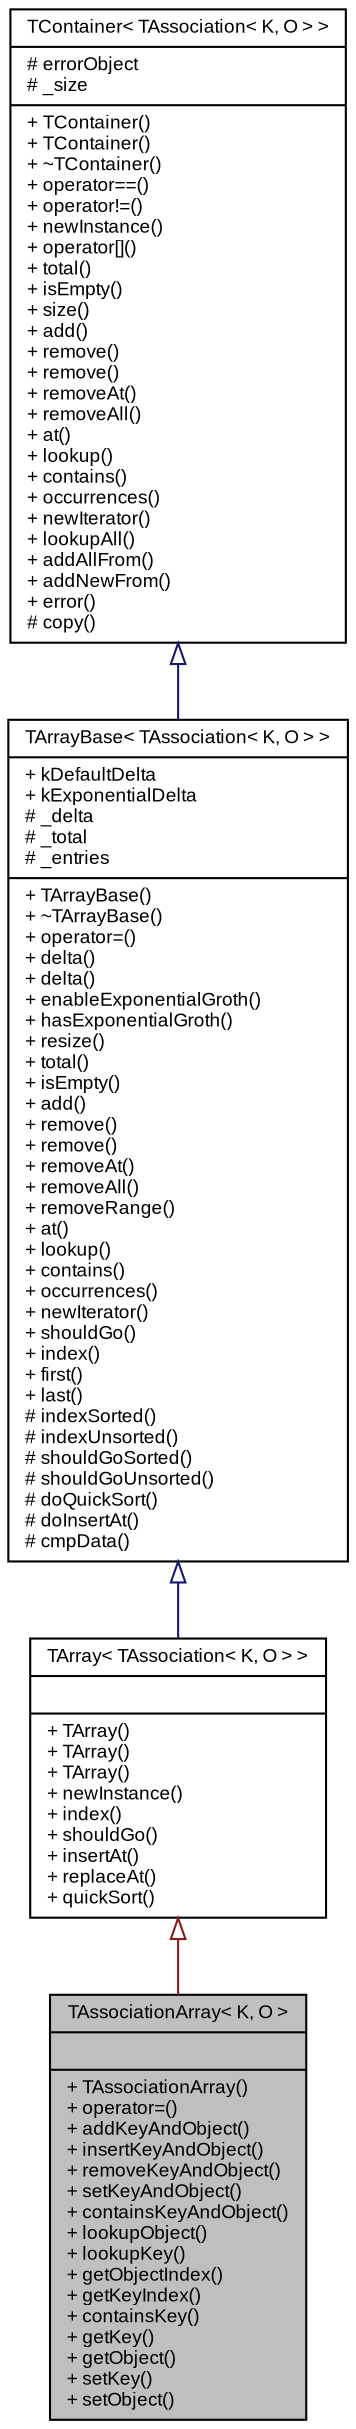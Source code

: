 digraph G
{
  bgcolor="transparent";
  edge [fontname="Arial",fontsize="9",labelfontname="Arial",labelfontsize="9"];
  node [fontname="Arial",fontsize="9",shape=record];
  Node1 [label="{TAssociationArray\< K, O \>\n||+ TAssociationArray()\l+ operator=()\l+ addKeyAndObject()\l+ insertKeyAndObject()\l+ removeKeyAndObject()\l+ setKeyAndObject()\l+ containsKeyAndObject()\l+ lookupObject()\l+ lookupKey()\l+ getObjectIndex()\l+ getKeyIndex()\l+ containsKey()\l+ getKey()\l+ getObject()\l+ setKey()\l+ setObject()\l}",height=0.2,width=0.4,color="black", fillcolor="grey75", style="filled" fontcolor="black"];
  Node2 -> Node1 [dir=back,color="firebrick4",fontsize="9",style="solid",arrowtail="empty",fontname="Arial"];
  Node2 [label="{TArray\< TAssociation\< K, O \> \>\n||+ TArray()\l+ TArray()\l+ TArray()\l+ newInstance()\l+ index()\l+ shouldGo()\l+ insertAt()\l+ replaceAt()\l+ quickSort()\l}",height=0.2,width=0.4,color="black",URL="$classSteinberg_1_1TArray.html"];
  Node3 -> Node2 [dir=back,color="midnightblue",fontsize="9",style="solid",arrowtail="empty",fontname="Arial"];
  Node3 [label="{TArrayBase\< TAssociation\< K, O \> \>\n|+ kDefaultDelta\l+ kExponentialDelta\l# _delta\l# _total\l# _entries\l|+ TArrayBase()\l+ ~TArrayBase()\l+ operator=()\l+ delta()\l+ delta()\l+ enableExponentialGroth()\l+ hasExponentialGroth()\l+ resize()\l+ total()\l+ isEmpty()\l+ add()\l+ remove()\l+ remove()\l+ removeAt()\l+ removeAll()\l+ removeRange()\l+ at()\l+ lookup()\l+ contains()\l+ occurrences()\l+ newIterator()\l+ shouldGo()\l+ index()\l+ first()\l+ last()\l# indexSorted()\l# indexUnsorted()\l# shouldGoSorted()\l# shouldGoUnsorted()\l# doQuickSort()\l# doInsertAt()\l# cmpData()\l}",height=0.2,width=0.4,color="black",URL="$classSteinberg_1_1TArrayBase.html"];
  Node4 -> Node3 [dir=back,color="midnightblue",fontsize="9",style="solid",arrowtail="empty",fontname="Arial"];
  Node4 [label="{TContainer\< TAssociation\< K, O \> \>\n|# errorObject\l# _size\l|+ TContainer()\l+ TContainer()\l+ ~TContainer()\l+ operator==()\l+ operator!=()\l+ newInstance()\l+ operator[]()\l+ total()\l+ isEmpty()\l+ size()\l+ add()\l+ remove()\l+ remove()\l+ removeAt()\l+ removeAll()\l+ at()\l+ lookup()\l+ contains()\l+ occurrences()\l+ newIterator()\l+ lookupAll()\l+ addAllFrom()\l+ addNewFrom()\l+ error()\l# copy()\l}",height=0.2,width=0.4,color="black",URL="$classSteinberg_1_1TContainer.html"];
}
